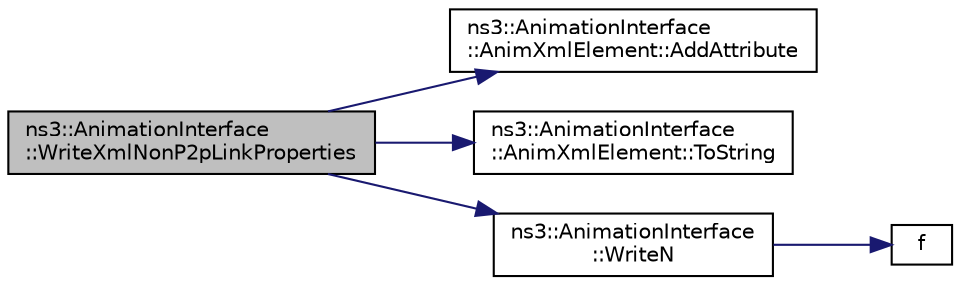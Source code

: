 digraph "ns3::AnimationInterface::WriteXmlNonP2pLinkProperties"
{
 // LATEX_PDF_SIZE
  edge [fontname="Helvetica",fontsize="10",labelfontname="Helvetica",labelfontsize="10"];
  node [fontname="Helvetica",fontsize="10",shape=record];
  rankdir="LR";
  Node1 [label="ns3::AnimationInterface\l::WriteXmlNonP2pLinkProperties",height=0.2,width=0.4,color="black", fillcolor="grey75", style="filled", fontcolor="black",tooltip="Write XML non P2P link properties function."];
  Node1 -> Node2 [color="midnightblue",fontsize="10",style="solid",fontname="Helvetica"];
  Node2 [label="ns3::AnimationInterface\l::AnimXmlElement::AddAttribute",height=0.2,width=0.4,color="black", fillcolor="white", style="filled",URL="$classns3_1_1_animation_interface_1_1_anim_xml_element.html#af2674ecb42b9384b8bc7e708a3724f5e",tooltip="Add attribute function."];
  Node1 -> Node3 [color="midnightblue",fontsize="10",style="solid",fontname="Helvetica"];
  Node3 [label="ns3::AnimationInterface\l::AnimXmlElement::ToString",height=0.2,width=0.4,color="black", fillcolor="white", style="filled",URL="$classns3_1_1_animation_interface_1_1_anim_xml_element.html#ab97cfaafbbd28bfbdfb82b2ce101740b",tooltip="Get text for the element function."];
  Node1 -> Node4 [color="midnightblue",fontsize="10",style="solid",fontname="Helvetica"];
  Node4 [label="ns3::AnimationInterface\l::WriteN",height=0.2,width=0.4,color="black", fillcolor="white", style="filled",URL="$classns3_1_1_animation_interface.html#a4cdd131c35733674773098d094f30066",tooltip="WriteN function."];
  Node4 -> Node5 [color="midnightblue",fontsize="10",style="solid",fontname="Helvetica"];
  Node5 [label="f",height=0.2,width=0.4,color="black", fillcolor="white", style="filled",URL="$80211b_8c.html#ae7ffc1a8f84fa47a0812b2f2b9627132",tooltip=" "];
}
